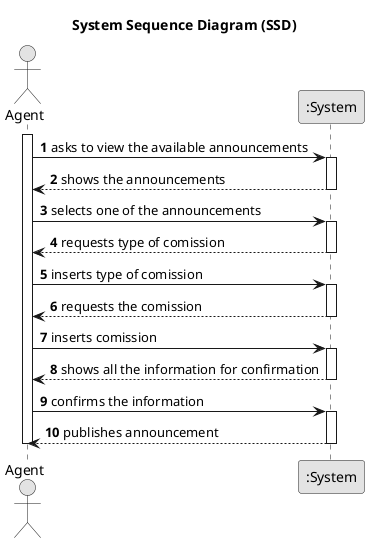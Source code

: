 @startuml
skinparam monochrome true
skinparam packageStyle rectangle
skinparam shadowing false

title System Sequence Diagram (SSD)

autonumber

actor "Agent" as Agent
participant ":System" as System

activate Agent

    Agent -> System : asks to view the available announcements

    activate System

        System --> Agent : shows the announcements

    deactivate System

    Agent -> System : selects one of the announcements

    activate System

        System --> Agent : requests type of comission

    deactivate System

    Agent -> System : inserts type of comission

    activate System

        System --> Agent : requests the comission

    deactivate System

    Agent -> System : inserts comission

    activate System

        System --> Agent : shows all the information for confirmation

    deactivate System

    Agent -> System : confirms the information

    activate System

        System --> Agent : publishes announcement

    deactivate System

deactivate Agent

@enduml